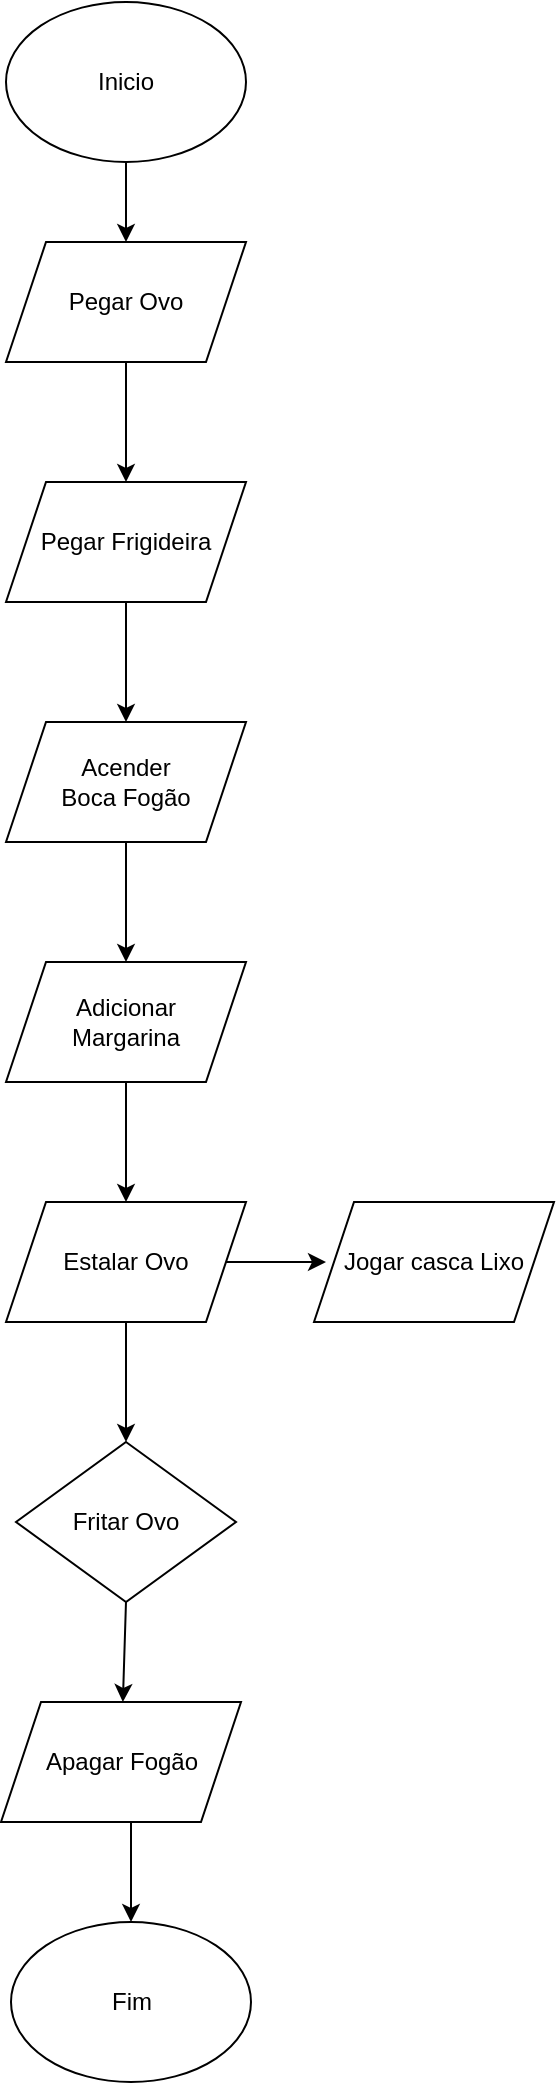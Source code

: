 <mxfile version="14.7.2" type="github">
  <diagram id="JBYtVcdKKruqXajyh9BL" name="Page-1">
    <mxGraphModel dx="868" dy="424" grid="1" gridSize="10" guides="1" tooltips="1" connect="1" arrows="1" fold="1" page="1" pageScale="1" pageWidth="827" pageHeight="1169" math="0" shadow="0">
      <root>
        <mxCell id="0" />
        <mxCell id="1" parent="0" />
        <mxCell id="J0HlS_P6RoQjb3yWDArb-3" value="" style="endArrow=classic;html=1;exitX=0.5;exitY=1;exitDx=0;exitDy=0;" edge="1" parent="1">
          <mxGeometry width="50" height="50" relative="1" as="geometry">
            <mxPoint x="260" y="70" as="sourcePoint" />
            <mxPoint x="260" y="120" as="targetPoint" />
          </mxGeometry>
        </mxCell>
        <mxCell id="J0HlS_P6RoQjb3yWDArb-4" value="Pegar Ovo" style="shape=parallelogram;perimeter=parallelogramPerimeter;whiteSpace=wrap;html=1;fixedSize=1;" vertex="1" parent="1">
          <mxGeometry x="200" y="120" width="120" height="60" as="geometry" />
        </mxCell>
        <mxCell id="J0HlS_P6RoQjb3yWDArb-7" value="" style="endArrow=classic;html=1;" edge="1" parent="1">
          <mxGeometry width="50" height="50" relative="1" as="geometry">
            <mxPoint x="260" y="180" as="sourcePoint" />
            <mxPoint x="260" y="240" as="targetPoint" />
            <Array as="points">
              <mxPoint x="260" y="200" />
            </Array>
          </mxGeometry>
        </mxCell>
        <mxCell id="J0HlS_P6RoQjb3yWDArb-8" value="Pegar Frigideira" style="shape=parallelogram;perimeter=parallelogramPerimeter;whiteSpace=wrap;html=1;fixedSize=1;" vertex="1" parent="1">
          <mxGeometry x="200" y="240" width="120" height="60" as="geometry" />
        </mxCell>
        <mxCell id="J0HlS_P6RoQjb3yWDArb-9" value="" style="endArrow=classic;html=1;" edge="1" parent="1">
          <mxGeometry width="50" height="50" relative="1" as="geometry">
            <mxPoint x="260" y="300" as="sourcePoint" />
            <mxPoint x="260" y="360" as="targetPoint" />
            <Array as="points">
              <mxPoint x="260" y="320" />
            </Array>
          </mxGeometry>
        </mxCell>
        <mxCell id="J0HlS_P6RoQjb3yWDArb-10" value="&lt;div&gt;Acender &lt;br&gt;&lt;/div&gt;&lt;div&gt;Boca Fogão&lt;/div&gt;" style="shape=parallelogram;perimeter=parallelogramPerimeter;whiteSpace=wrap;html=1;fixedSize=1;" vertex="1" parent="1">
          <mxGeometry x="200" y="360" width="120" height="60" as="geometry" />
        </mxCell>
        <mxCell id="J0HlS_P6RoQjb3yWDArb-11" value="" style="endArrow=classic;html=1;" edge="1" parent="1">
          <mxGeometry width="50" height="50" relative="1" as="geometry">
            <mxPoint x="260" y="420" as="sourcePoint" />
            <mxPoint x="260" y="480" as="targetPoint" />
            <Array as="points">
              <mxPoint x="260" y="440" />
            </Array>
          </mxGeometry>
        </mxCell>
        <mxCell id="J0HlS_P6RoQjb3yWDArb-12" value="&lt;div&gt;Adicionar&lt;/div&gt;&lt;div&gt; Margarina&lt;br&gt;&lt;/div&gt;" style="shape=parallelogram;perimeter=parallelogramPerimeter;whiteSpace=wrap;html=1;fixedSize=1;" vertex="1" parent="1">
          <mxGeometry x="200" y="480" width="120" height="60" as="geometry" />
        </mxCell>
        <mxCell id="J0HlS_P6RoQjb3yWDArb-13" value="" style="endArrow=classic;html=1;" edge="1" parent="1">
          <mxGeometry width="50" height="50" relative="1" as="geometry">
            <mxPoint x="260" y="540" as="sourcePoint" />
            <mxPoint x="260" y="600" as="targetPoint" />
            <Array as="points">
              <mxPoint x="260" y="560" />
            </Array>
          </mxGeometry>
        </mxCell>
        <mxCell id="J0HlS_P6RoQjb3yWDArb-14" value="Inicio" style="ellipse;whiteSpace=wrap;html=1;" vertex="1" parent="1">
          <mxGeometry x="200" width="120" height="80" as="geometry" />
        </mxCell>
        <mxCell id="J0HlS_P6RoQjb3yWDArb-18" value="Estalar Ovo" style="shape=parallelogram;perimeter=parallelogramPerimeter;whiteSpace=wrap;html=1;fixedSize=1;" vertex="1" parent="1">
          <mxGeometry x="200" y="600" width="120" height="60" as="geometry" />
        </mxCell>
        <mxCell id="J0HlS_P6RoQjb3yWDArb-19" value="" style="endArrow=classic;html=1;" edge="1" parent="1">
          <mxGeometry width="50" height="50" relative="1" as="geometry">
            <mxPoint x="260" y="660" as="sourcePoint" />
            <mxPoint x="260" y="720" as="targetPoint" />
            <Array as="points">
              <mxPoint x="260" y="680" />
            </Array>
          </mxGeometry>
        </mxCell>
        <mxCell id="J0HlS_P6RoQjb3yWDArb-20" value="Fritar Ovo" style="rhombus;whiteSpace=wrap;html=1;" vertex="1" parent="1">
          <mxGeometry x="205" y="720" width="110" height="80" as="geometry" />
        </mxCell>
        <mxCell id="J0HlS_P6RoQjb3yWDArb-21" value="" style="endArrow=classic;html=1;exitX=1;exitY=0.5;exitDx=0;exitDy=0;" edge="1" parent="1" source="J0HlS_P6RoQjb3yWDArb-18">
          <mxGeometry width="50" height="50" relative="1" as="geometry">
            <mxPoint x="390" y="830" as="sourcePoint" />
            <mxPoint x="360" y="630" as="targetPoint" />
          </mxGeometry>
        </mxCell>
        <mxCell id="J0HlS_P6RoQjb3yWDArb-22" value="Jogar casca Lixo" style="shape=parallelogram;perimeter=parallelogramPerimeter;whiteSpace=wrap;html=1;fixedSize=1;" vertex="1" parent="1">
          <mxGeometry x="354" y="600" width="120" height="60" as="geometry" />
        </mxCell>
        <mxCell id="J0HlS_P6RoQjb3yWDArb-25" value="Fim" style="ellipse;whiteSpace=wrap;html=1;" vertex="1" parent="1">
          <mxGeometry x="202.5" y="960" width="120" height="80" as="geometry" />
        </mxCell>
        <mxCell id="J0HlS_P6RoQjb3yWDArb-26" value="" style="endArrow=classic;html=1;entryX=0.5;entryY=0;entryDx=0;entryDy=0;" edge="1" parent="1" target="J0HlS_P6RoQjb3yWDArb-25">
          <mxGeometry width="50" height="50" relative="1" as="geometry">
            <mxPoint x="262.5" y="910" as="sourcePoint" />
            <mxPoint x="442.5" y="810" as="targetPoint" />
          </mxGeometry>
        </mxCell>
        <mxCell id="J0HlS_P6RoQjb3yWDArb-27" value="Apagar Fogão" style="shape=parallelogram;perimeter=parallelogramPerimeter;whiteSpace=wrap;html=1;fixedSize=1;" vertex="1" parent="1">
          <mxGeometry x="197.5" y="850" width="120" height="60" as="geometry" />
        </mxCell>
        <mxCell id="J0HlS_P6RoQjb3yWDArb-28" value="" style="endArrow=classic;html=1;exitX=0.5;exitY=1;exitDx=0;exitDy=0;" edge="1" parent="1" source="J0HlS_P6RoQjb3yWDArb-20" target="J0HlS_P6RoQjb3yWDArb-27">
          <mxGeometry width="50" height="50" relative="1" as="geometry">
            <mxPoint x="390" y="830" as="sourcePoint" />
            <mxPoint x="440" y="780" as="targetPoint" />
          </mxGeometry>
        </mxCell>
      </root>
    </mxGraphModel>
  </diagram>
</mxfile>
